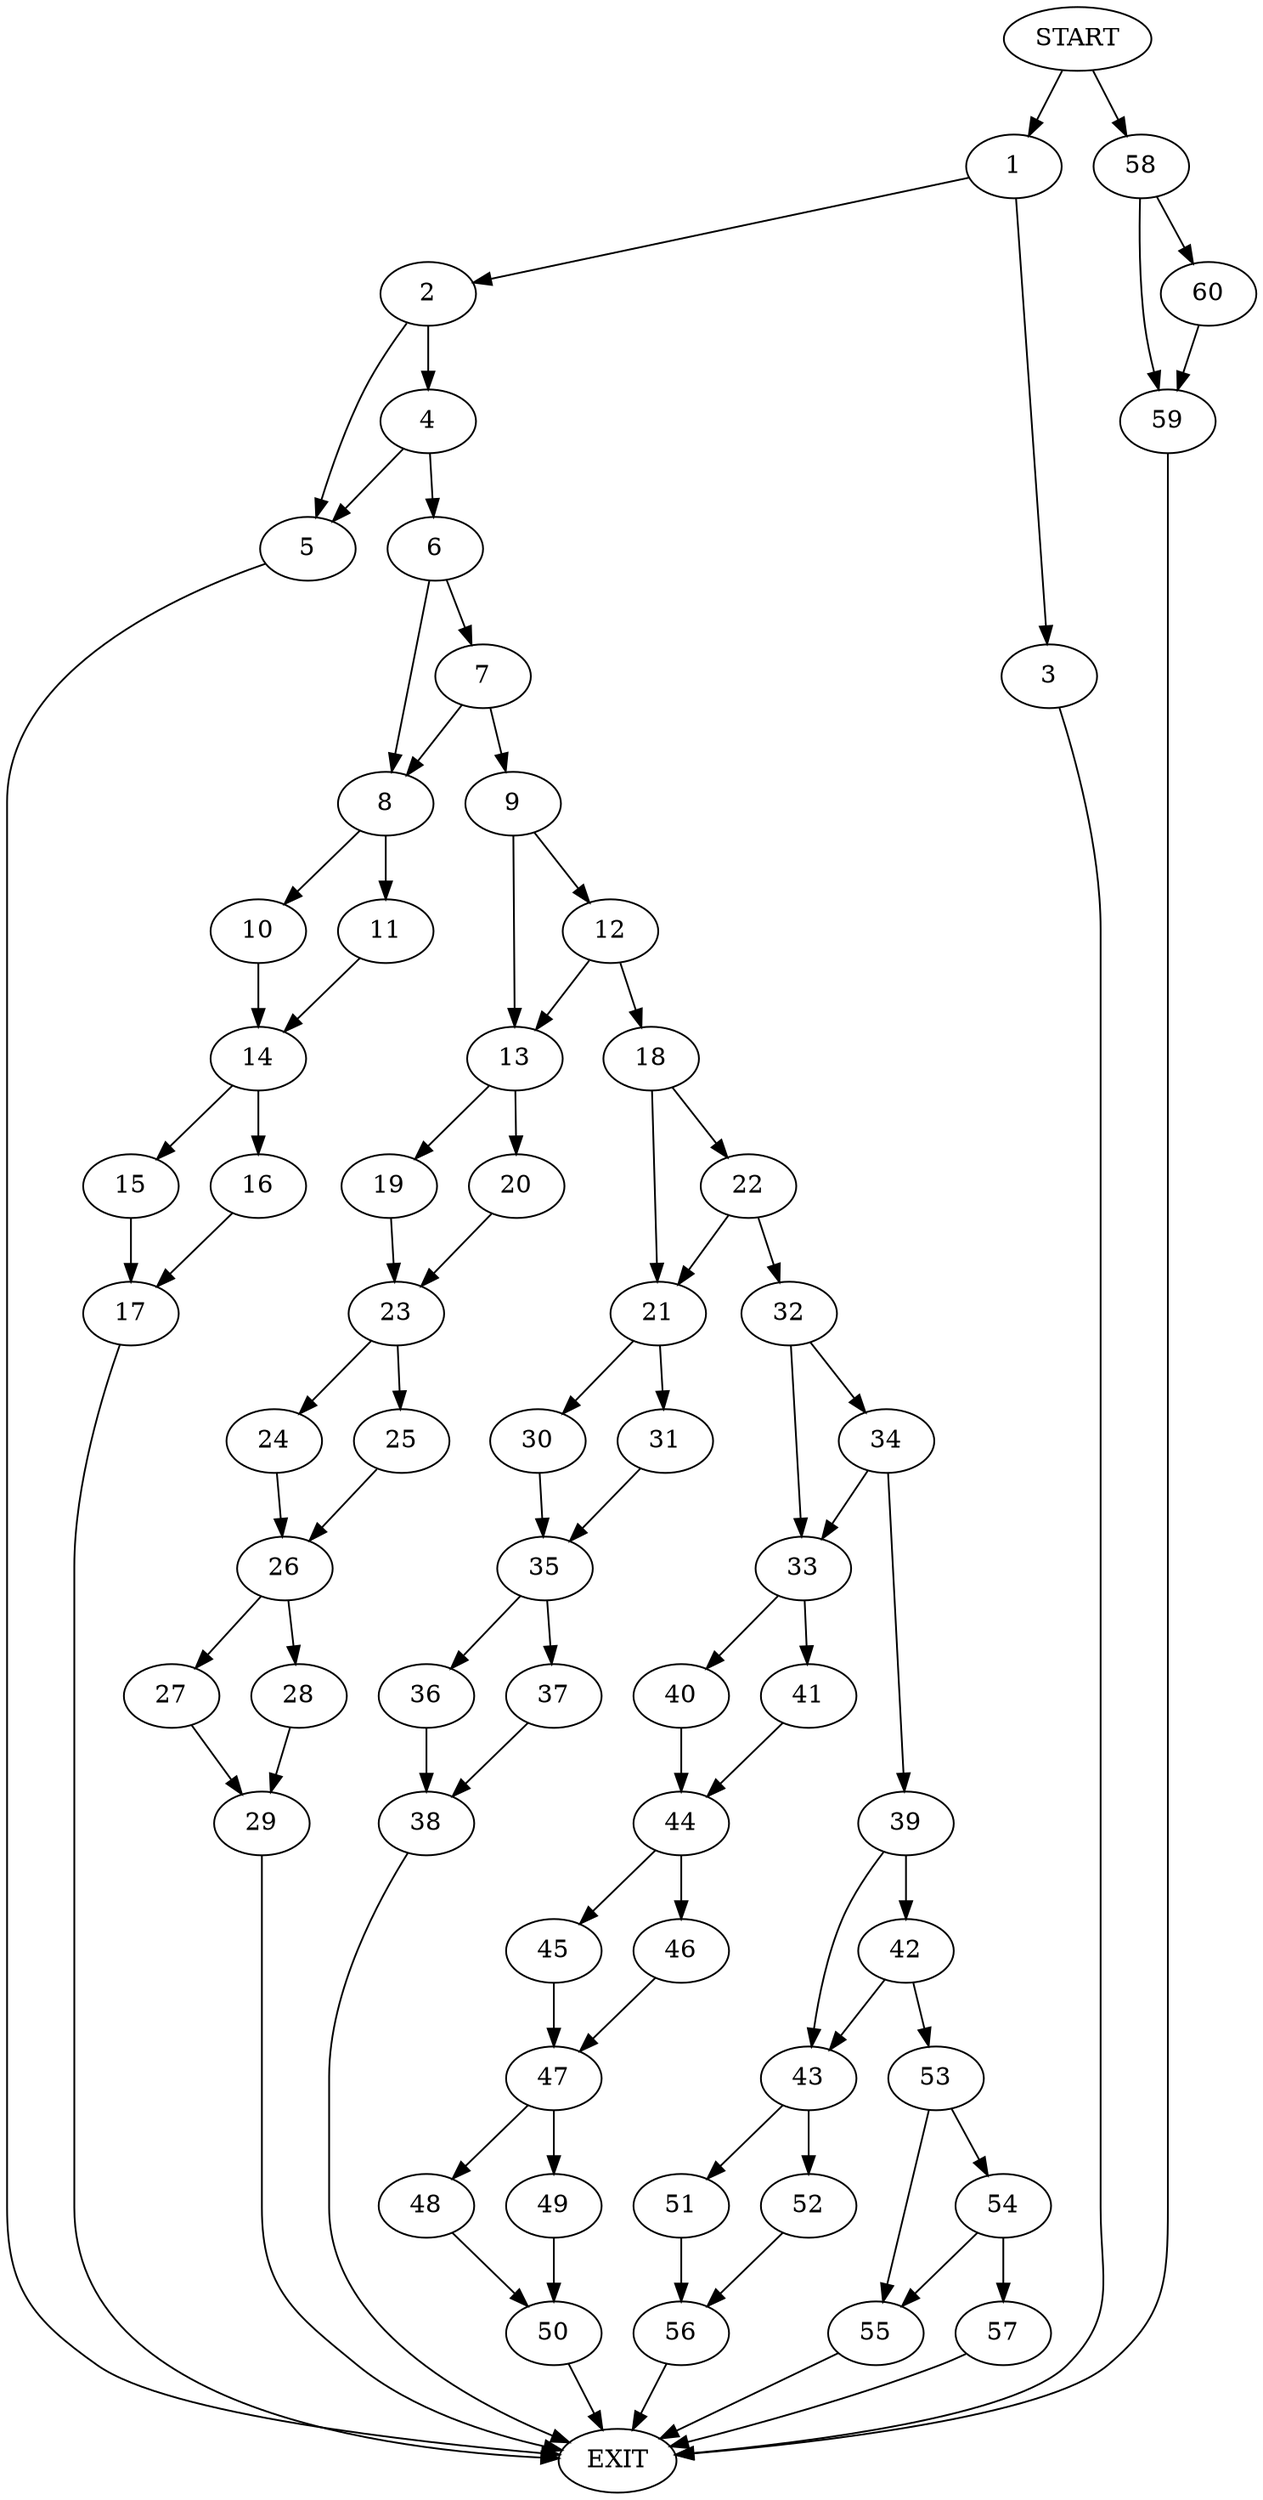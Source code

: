 digraph {
0 [label="START"]
61 [label="EXIT"]
0 -> 1
1 -> 2
1 -> 3
2 -> 4
2 -> 5
3 -> 61
4 -> 6
4 -> 5
5 -> 61
6 -> 7
6 -> 8
7 -> 9
7 -> 8
8 -> 10
8 -> 11
9 -> 12
9 -> 13
10 -> 14
11 -> 14
14 -> 15
14 -> 16
15 -> 17
16 -> 17
17 -> 61
12 -> 13
12 -> 18
13 -> 19
13 -> 20
18 -> 21
18 -> 22
20 -> 23
19 -> 23
23 -> 24
23 -> 25
25 -> 26
24 -> 26
26 -> 27
26 -> 28
27 -> 29
28 -> 29
29 -> 61
21 -> 30
21 -> 31
22 -> 32
22 -> 21
32 -> 33
32 -> 34
31 -> 35
30 -> 35
35 -> 36
35 -> 37
37 -> 38
36 -> 38
38 -> 61
34 -> 33
34 -> 39
33 -> 40
33 -> 41
39 -> 42
39 -> 43
40 -> 44
41 -> 44
44 -> 45
44 -> 46
46 -> 47
45 -> 47
47 -> 48
47 -> 49
48 -> 50
49 -> 50
50 -> 61
43 -> 51
43 -> 52
42 -> 53
42 -> 43
53 -> 54
53 -> 55
52 -> 56
51 -> 56
56 -> 61
54 -> 57
54 -> 55
55 -> 61
57 -> 61
0 -> 58
58 -> 59
58 -> 60
60 -> 59
59 -> 61
}
